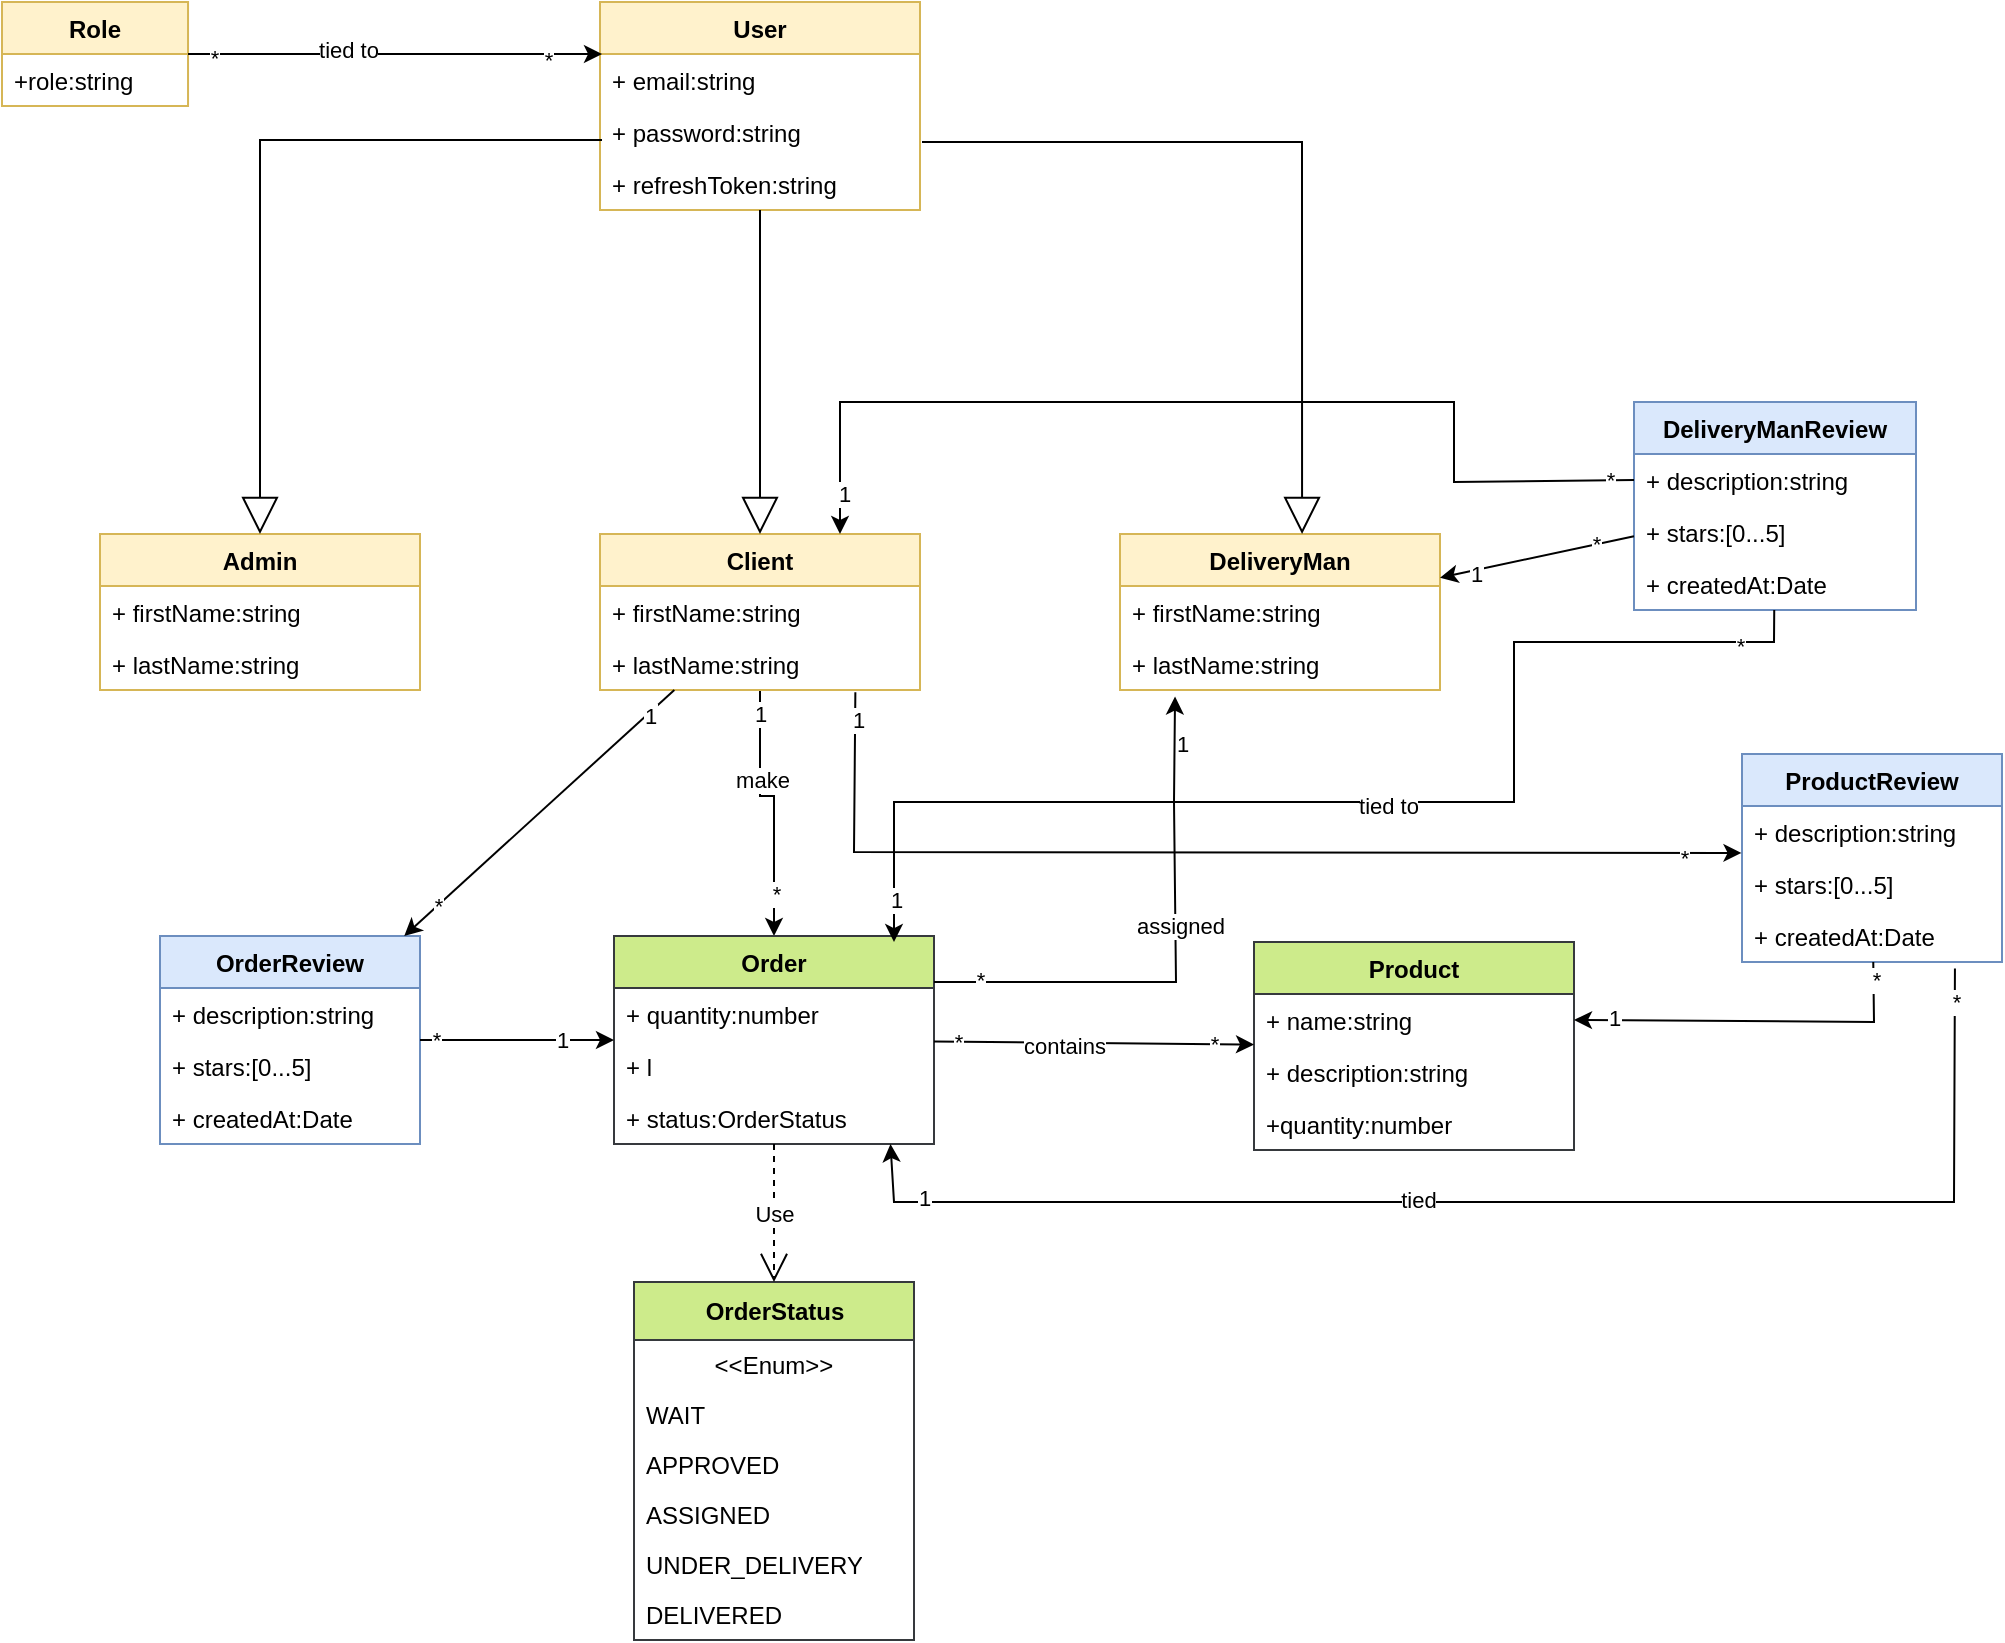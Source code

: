 <mxfile version="20.0.3" type="github">
  <diagram id="HI-v5_ZaqlMzz2_U29Au" name="Page-1">
    <mxGraphModel dx="1133" dy="577" grid="1" gridSize="10" guides="1" tooltips="1" connect="1" arrows="1" fold="1" page="1" pageScale="1" pageWidth="827" pageHeight="1169" math="0" shadow="0">
      <root>
        <mxCell id="0" />
        <mxCell id="1" parent="0" />
        <mxCell id="1S80A9B8i7_EBfSJa2hN-1" value="User" style="swimlane;fontStyle=1;align=center;verticalAlign=top;childLayout=stackLayout;horizontal=1;startSize=26;horizontalStack=0;resizeParent=1;resizeParentMax=0;resizeLast=0;collapsible=1;marginBottom=0;fillColor=#fff2cc;strokeColor=#d6b656;" parent="1" vertex="1">
          <mxGeometry x="713" y="40" width="160" height="104" as="geometry" />
        </mxCell>
        <mxCell id="1S80A9B8i7_EBfSJa2hN-2" value="+ email:string" style="text;strokeColor=none;fillColor=none;align=left;verticalAlign=top;spacingLeft=4;spacingRight=4;overflow=hidden;rotatable=0;points=[[0,0.5],[1,0.5]];portConstraint=eastwest;" parent="1S80A9B8i7_EBfSJa2hN-1" vertex="1">
          <mxGeometry y="26" width="160" height="26" as="geometry" />
        </mxCell>
        <mxCell id="1S80A9B8i7_EBfSJa2hN-5" value="+ password:string" style="text;strokeColor=none;fillColor=none;align=left;verticalAlign=top;spacingLeft=4;spacingRight=4;overflow=hidden;rotatable=0;points=[[0,0.5],[1,0.5]];portConstraint=eastwest;" parent="1S80A9B8i7_EBfSJa2hN-1" vertex="1">
          <mxGeometry y="52" width="160" height="26" as="geometry" />
        </mxCell>
        <mxCell id="1S80A9B8i7_EBfSJa2hN-29" value="+ refreshToken:string" style="text;strokeColor=none;fillColor=none;align=left;verticalAlign=top;spacingLeft=4;spacingRight=4;overflow=hidden;rotatable=0;points=[[0,0.5],[1,0.5]];portConstraint=eastwest;" parent="1S80A9B8i7_EBfSJa2hN-1" vertex="1">
          <mxGeometry y="78" width="160" height="26" as="geometry" />
        </mxCell>
        <mxCell id="1S80A9B8i7_EBfSJa2hN-6" value="Admin" style="swimlane;fontStyle=1;align=center;verticalAlign=top;childLayout=stackLayout;horizontal=1;startSize=26;horizontalStack=0;resizeParent=1;resizeParentMax=0;resizeLast=0;collapsible=1;marginBottom=0;fillColor=#fff2cc;strokeColor=#d6b656;" parent="1" vertex="1">
          <mxGeometry x="463" y="306" width="160" height="78" as="geometry" />
        </mxCell>
        <mxCell id="1S80A9B8i7_EBfSJa2hN-7" value="+ firstName:string" style="text;strokeColor=none;fillColor=none;align=left;verticalAlign=top;spacingLeft=4;spacingRight=4;overflow=hidden;rotatable=0;points=[[0,0.5],[1,0.5]];portConstraint=eastwest;" parent="1S80A9B8i7_EBfSJa2hN-6" vertex="1">
          <mxGeometry y="26" width="160" height="26" as="geometry" />
        </mxCell>
        <mxCell id="1S80A9B8i7_EBfSJa2hN-8" value="+ lastName:string" style="text;strokeColor=none;fillColor=none;align=left;verticalAlign=top;spacingLeft=4;spacingRight=4;overflow=hidden;rotatable=0;points=[[0,0.5],[1,0.5]];portConstraint=eastwest;" parent="1S80A9B8i7_EBfSJa2hN-6" vertex="1">
          <mxGeometry y="52" width="160" height="26" as="geometry" />
        </mxCell>
        <mxCell id="1S80A9B8i7_EBfSJa2hN-50" value="" style="edgeStyle=orthogonalEdgeStyle;rounded=0;orthogonalLoop=1;jettySize=auto;html=1;" parent="1" source="1S80A9B8i7_EBfSJa2hN-11" target="1S80A9B8i7_EBfSJa2hN-46" edge="1">
          <mxGeometry relative="1" as="geometry">
            <mxPoint x="800.059" y="568" as="targetPoint" />
            <Array as="points">
              <mxPoint x="793" y="437" />
              <mxPoint x="800" y="437" />
            </Array>
          </mxGeometry>
        </mxCell>
        <mxCell id="1S80A9B8i7_EBfSJa2hN-51" value="make" style="edgeLabel;html=1;align=center;verticalAlign=middle;resizable=0;points=[];" parent="1S80A9B8i7_EBfSJa2hN-50" vertex="1" connectable="0">
          <mxGeometry x="-0.315" y="1" relative="1" as="geometry">
            <mxPoint as="offset" />
          </mxGeometry>
        </mxCell>
        <mxCell id="1S80A9B8i7_EBfSJa2hN-52" value="*" style="edgeLabel;html=1;align=center;verticalAlign=middle;resizable=0;points=[];" parent="1S80A9B8i7_EBfSJa2hN-50" vertex="1" connectable="0">
          <mxGeometry x="0.679" y="1" relative="1" as="geometry">
            <mxPoint as="offset" />
          </mxGeometry>
        </mxCell>
        <mxCell id="1S80A9B8i7_EBfSJa2hN-53" value="1" style="edgeLabel;html=1;align=center;verticalAlign=middle;resizable=0;points=[];" parent="1S80A9B8i7_EBfSJa2hN-50" vertex="1" connectable="0">
          <mxGeometry x="-0.826" relative="1" as="geometry">
            <mxPoint as="offset" />
          </mxGeometry>
        </mxCell>
        <mxCell id="1S80A9B8i7_EBfSJa2hN-11" value="Client" style="swimlane;fontStyle=1;align=center;verticalAlign=top;childLayout=stackLayout;horizontal=1;startSize=26;horizontalStack=0;resizeParent=1;resizeParentMax=0;resizeLast=0;collapsible=1;marginBottom=0;fillColor=#fff2cc;strokeColor=#d6b656;" parent="1" vertex="1">
          <mxGeometry x="713" y="306" width="160" height="78" as="geometry" />
        </mxCell>
        <mxCell id="1S80A9B8i7_EBfSJa2hN-12" value="+ firstName:string" style="text;strokeColor=none;fillColor=none;align=left;verticalAlign=top;spacingLeft=4;spacingRight=4;overflow=hidden;rotatable=0;points=[[0,0.5],[1,0.5]];portConstraint=eastwest;" parent="1S80A9B8i7_EBfSJa2hN-11" vertex="1">
          <mxGeometry y="26" width="160" height="26" as="geometry" />
        </mxCell>
        <mxCell id="1S80A9B8i7_EBfSJa2hN-13" value="+ lastName:string" style="text;strokeColor=none;fillColor=none;align=left;verticalAlign=top;spacingLeft=4;spacingRight=4;overflow=hidden;rotatable=0;points=[[0,0.5],[1,0.5]];portConstraint=eastwest;" parent="1S80A9B8i7_EBfSJa2hN-11" vertex="1">
          <mxGeometry y="52" width="160" height="26" as="geometry" />
        </mxCell>
        <mxCell id="1S80A9B8i7_EBfSJa2hN-16" value="DeliveryMan" style="swimlane;fontStyle=1;align=center;verticalAlign=top;childLayout=stackLayout;horizontal=1;startSize=26;horizontalStack=0;resizeParent=1;resizeParentMax=0;resizeLast=0;collapsible=1;marginBottom=0;fillColor=#fff2cc;strokeColor=#d6b656;" parent="1" vertex="1">
          <mxGeometry x="973" y="306" width="160" height="78" as="geometry" />
        </mxCell>
        <mxCell id="1S80A9B8i7_EBfSJa2hN-17" value="+ firstName:string" style="text;strokeColor=none;fillColor=none;align=left;verticalAlign=top;spacingLeft=4;spacingRight=4;overflow=hidden;rotatable=0;points=[[0,0.5],[1,0.5]];portConstraint=eastwest;" parent="1S80A9B8i7_EBfSJa2hN-16" vertex="1">
          <mxGeometry y="26" width="160" height="26" as="geometry" />
        </mxCell>
        <mxCell id="1S80A9B8i7_EBfSJa2hN-18" value="+ lastName:string" style="text;strokeColor=none;fillColor=none;align=left;verticalAlign=top;spacingLeft=4;spacingRight=4;overflow=hidden;rotatable=0;points=[[0,0.5],[1,0.5]];portConstraint=eastwest;" parent="1S80A9B8i7_EBfSJa2hN-16" vertex="1">
          <mxGeometry y="52" width="160" height="26" as="geometry" />
        </mxCell>
        <mxCell id="1S80A9B8i7_EBfSJa2hN-21" value="" style="endArrow=block;endSize=16;endFill=0;html=1;rounded=0;entryX=0.5;entryY=0;entryDx=0;entryDy=0;" parent="1" target="1S80A9B8i7_EBfSJa2hN-6" edge="1">
          <mxGeometry y="-30" width="160" relative="1" as="geometry">
            <mxPoint x="714" y="109" as="sourcePoint" />
            <mxPoint x="724" y="160" as="targetPoint" />
            <Array as="points">
              <mxPoint x="543" y="109" />
            </Array>
            <mxPoint as="offset" />
          </mxGeometry>
        </mxCell>
        <mxCell id="1S80A9B8i7_EBfSJa2hN-22" value="" style="endArrow=block;endSize=16;endFill=0;html=1;rounded=0;entryX=0.569;entryY=0;entryDx=0;entryDy=0;entryPerimeter=0;" parent="1" target="1S80A9B8i7_EBfSJa2hN-16" edge="1">
          <mxGeometry y="-30" width="160" relative="1" as="geometry">
            <mxPoint x="874" y="110" as="sourcePoint" />
            <mxPoint x="1004" y="230.0" as="targetPoint" />
            <Array as="points">
              <mxPoint x="1064" y="110" />
            </Array>
            <mxPoint as="offset" />
          </mxGeometry>
        </mxCell>
        <mxCell id="1S80A9B8i7_EBfSJa2hN-23" value="" style="endArrow=block;endSize=16;endFill=0;html=1;rounded=0;" parent="1" source="1S80A9B8i7_EBfSJa2hN-1" target="1S80A9B8i7_EBfSJa2hN-11" edge="1">
          <mxGeometry y="-30" width="160" relative="1" as="geometry">
            <mxPoint x="793" y="270" as="sourcePoint" />
            <mxPoint x="553" y="316.0" as="targetPoint" />
            <Array as="points" />
            <mxPoint as="offset" />
          </mxGeometry>
        </mxCell>
        <mxCell id="1S80A9B8i7_EBfSJa2hN-30" value="Role" style="swimlane;fontStyle=1;align=center;verticalAlign=top;childLayout=stackLayout;horizontal=1;startSize=26;horizontalStack=0;resizeParent=1;resizeParentMax=0;resizeLast=0;collapsible=1;marginBottom=0;fillColor=#fff2cc;strokeColor=#d6b656;" parent="1" vertex="1">
          <mxGeometry x="414" y="40" width="93.02" height="52" as="geometry" />
        </mxCell>
        <mxCell id="1S80A9B8i7_EBfSJa2hN-31" value="+role:string" style="text;strokeColor=none;fillColor=none;align=left;verticalAlign=top;spacingLeft=4;spacingRight=4;overflow=hidden;rotatable=0;points=[[0,0.5],[1,0.5]];portConstraint=eastwest;" parent="1S80A9B8i7_EBfSJa2hN-30" vertex="1">
          <mxGeometry y="26" width="93.02" height="26" as="geometry" />
        </mxCell>
        <mxCell id="1S80A9B8i7_EBfSJa2hN-36" value="" style="endArrow=classic;html=1;rounded=0;" parent="1" source="1S80A9B8i7_EBfSJa2hN-30" edge="1">
          <mxGeometry width="50" height="50" relative="1" as="geometry">
            <mxPoint x="584" y="120" as="sourcePoint" />
            <mxPoint x="714" y="66" as="targetPoint" />
          </mxGeometry>
        </mxCell>
        <mxCell id="1S80A9B8i7_EBfSJa2hN-37" value="tied to" style="edgeLabel;html=1;align=center;verticalAlign=middle;resizable=0;points=[];" parent="1S80A9B8i7_EBfSJa2hN-36" vertex="1" connectable="0">
          <mxGeometry x="-0.232" y="2" relative="1" as="geometry">
            <mxPoint as="offset" />
          </mxGeometry>
        </mxCell>
        <mxCell id="1S80A9B8i7_EBfSJa2hN-38" value="*" style="edgeLabel;html=1;align=center;verticalAlign=middle;resizable=0;points=[];" parent="1S80A9B8i7_EBfSJa2hN-36" vertex="1" connectable="0">
          <mxGeometry x="0.735" y="-3" relative="1" as="geometry">
            <mxPoint as="offset" />
          </mxGeometry>
        </mxCell>
        <mxCell id="vZ-pQn8Oj0eG8AuPo2lk-2" value="*" style="edgeLabel;html=1;align=center;verticalAlign=middle;resizable=0;points=[];" vertex="1" connectable="0" parent="1S80A9B8i7_EBfSJa2hN-36">
          <mxGeometry x="-0.873" y="-2" relative="1" as="geometry">
            <mxPoint as="offset" />
          </mxGeometry>
        </mxCell>
        <mxCell id="1S80A9B8i7_EBfSJa2hN-46" value="Order" style="swimlane;fontStyle=1;align=center;verticalAlign=top;childLayout=stackLayout;horizontal=1;startSize=26;horizontalStack=0;resizeParent=1;resizeParentMax=0;resizeLast=0;collapsible=1;marginBottom=0;fillColor=#cdeb8b;strokeColor=#36393d;" parent="1" vertex="1">
          <mxGeometry x="720" y="507" width="160" height="104" as="geometry" />
        </mxCell>
        <mxCell id="1S80A9B8i7_EBfSJa2hN-47" value="+ quantity:number" style="text;strokeColor=none;fillColor=none;align=left;verticalAlign=top;spacingLeft=4;spacingRight=4;overflow=hidden;rotatable=0;points=[[0,0.5],[1,0.5]];portConstraint=eastwest;" parent="1S80A9B8i7_EBfSJa2hN-46" vertex="1">
          <mxGeometry y="26" width="160" height="26" as="geometry" />
        </mxCell>
        <mxCell id="1S80A9B8i7_EBfSJa2hN-48" value="+ l" style="text;strokeColor=none;fillColor=none;align=left;verticalAlign=top;spacingLeft=4;spacingRight=4;overflow=hidden;rotatable=0;points=[[0,0.5],[1,0.5]];portConstraint=eastwest;" parent="1S80A9B8i7_EBfSJa2hN-46" vertex="1">
          <mxGeometry y="52" width="160" height="26" as="geometry" />
        </mxCell>
        <mxCell id="1S80A9B8i7_EBfSJa2hN-78" value="+ status:OrderStatus" style="text;strokeColor=none;fillColor=none;align=left;verticalAlign=top;spacingLeft=4;spacingRight=4;overflow=hidden;rotatable=0;points=[[0,0.5],[1,0.5]];portConstraint=eastwest;" parent="1S80A9B8i7_EBfSJa2hN-46" vertex="1">
          <mxGeometry y="78" width="160" height="26" as="geometry" />
        </mxCell>
        <mxCell id="1S80A9B8i7_EBfSJa2hN-54" value="Product" style="swimlane;fontStyle=1;align=center;verticalAlign=top;childLayout=stackLayout;horizontal=1;startSize=26;horizontalStack=0;resizeParent=1;resizeParentMax=0;resizeLast=0;collapsible=1;marginBottom=0;fillColor=#cdeb8b;strokeColor=#36393d;" parent="1" vertex="1">
          <mxGeometry x="1040" y="510" width="160" height="104" as="geometry" />
        </mxCell>
        <mxCell id="1S80A9B8i7_EBfSJa2hN-55" value="+ name:string" style="text;strokeColor=none;fillColor=none;align=left;verticalAlign=top;spacingLeft=4;spacingRight=4;overflow=hidden;rotatable=0;points=[[0,0.5],[1,0.5]];portConstraint=eastwest;" parent="1S80A9B8i7_EBfSJa2hN-54" vertex="1">
          <mxGeometry y="26" width="160" height="26" as="geometry" />
        </mxCell>
        <mxCell id="1S80A9B8i7_EBfSJa2hN-56" value="+ description:string" style="text;strokeColor=none;fillColor=none;align=left;verticalAlign=top;spacingLeft=4;spacingRight=4;overflow=hidden;rotatable=0;points=[[0,0.5],[1,0.5]];portConstraint=eastwest;" parent="1S80A9B8i7_EBfSJa2hN-54" vertex="1">
          <mxGeometry y="52" width="160" height="26" as="geometry" />
        </mxCell>
        <mxCell id="vZ-pQn8Oj0eG8AuPo2lk-3" value="+quantity:number" style="text;strokeColor=none;fillColor=none;align=left;verticalAlign=top;spacingLeft=4;spacingRight=4;overflow=hidden;rotatable=0;points=[[0,0.5],[1,0.5]];portConstraint=eastwest;" vertex="1" parent="1S80A9B8i7_EBfSJa2hN-54">
          <mxGeometry y="78" width="160" height="26" as="geometry" />
        </mxCell>
        <mxCell id="1S80A9B8i7_EBfSJa2hN-57" value="" style="endArrow=classic;html=1;rounded=0;" parent="1" source="1S80A9B8i7_EBfSJa2hN-46" target="1S80A9B8i7_EBfSJa2hN-54" edge="1">
          <mxGeometry width="50" height="50" relative="1" as="geometry">
            <mxPoint x="970" y="530" as="sourcePoint" />
            <mxPoint x="1010" y="530" as="targetPoint" />
          </mxGeometry>
        </mxCell>
        <mxCell id="1S80A9B8i7_EBfSJa2hN-58" value="*" style="edgeLabel;html=1;align=center;verticalAlign=middle;resizable=0;points=[];" parent="1S80A9B8i7_EBfSJa2hN-57" vertex="1" connectable="0">
          <mxGeometry x="0.75" relative="1" as="geometry">
            <mxPoint as="offset" />
          </mxGeometry>
        </mxCell>
        <mxCell id="1S80A9B8i7_EBfSJa2hN-59" value="*" style="edgeLabel;html=1;align=center;verticalAlign=middle;resizable=0;points=[];" parent="1S80A9B8i7_EBfSJa2hN-57" vertex="1" connectable="0">
          <mxGeometry x="-0.85" relative="1" as="geometry">
            <mxPoint as="offset" />
          </mxGeometry>
        </mxCell>
        <mxCell id="1S80A9B8i7_EBfSJa2hN-61" value="contains" style="edgeLabel;html=1;align=center;verticalAlign=middle;resizable=0;points=[];" parent="1S80A9B8i7_EBfSJa2hN-57" vertex="1" connectable="0">
          <mxGeometry x="-0.188" y="-1" relative="1" as="geometry">
            <mxPoint as="offset" />
          </mxGeometry>
        </mxCell>
        <mxCell id="1S80A9B8i7_EBfSJa2hN-62" value="" style="endArrow=classic;html=1;rounded=0;entryX=0.172;entryY=1.126;entryDx=0;entryDy=0;entryPerimeter=0;" parent="1" target="1S80A9B8i7_EBfSJa2hN-18" edge="1">
          <mxGeometry width="50" height="50" relative="1" as="geometry">
            <mxPoint x="880" y="530" as="sourcePoint" />
            <mxPoint x="1060" y="440" as="targetPoint" />
            <Array as="points">
              <mxPoint x="920" y="530" />
              <mxPoint x="1001" y="530" />
              <mxPoint x="1000" y="440" />
            </Array>
          </mxGeometry>
        </mxCell>
        <mxCell id="1S80A9B8i7_EBfSJa2hN-66" value="assigned" style="edgeLabel;html=1;align=center;verticalAlign=middle;resizable=0;points=[];" parent="1S80A9B8i7_EBfSJa2hN-62" vertex="1" connectable="0">
          <mxGeometry x="0.132" y="-2" relative="1" as="geometry">
            <mxPoint as="offset" />
          </mxGeometry>
        </mxCell>
        <mxCell id="1S80A9B8i7_EBfSJa2hN-67" value="1" style="edgeLabel;html=1;align=center;verticalAlign=middle;resizable=0;points=[];" parent="1S80A9B8i7_EBfSJa2hN-62" vertex="1" connectable="0">
          <mxGeometry x="0.824" y="-3" relative="1" as="geometry">
            <mxPoint as="offset" />
          </mxGeometry>
        </mxCell>
        <mxCell id="1S80A9B8i7_EBfSJa2hN-68" value="*" style="edgeLabel;html=1;align=center;verticalAlign=middle;resizable=0;points=[];" parent="1S80A9B8i7_EBfSJa2hN-62" vertex="1" connectable="0">
          <mxGeometry x="-0.829" y="1" relative="1" as="geometry">
            <mxPoint as="offset" />
          </mxGeometry>
        </mxCell>
        <mxCell id="1S80A9B8i7_EBfSJa2hN-69" value="OrderStatus" style="swimlane;fontStyle=1;align=center;verticalAlign=middle;childLayout=stackLayout;horizontal=1;startSize=29;horizontalStack=0;resizeParent=1;resizeParentMax=0;resizeLast=0;collapsible=0;marginBottom=0;html=1;fillColor=#cdeb8b;strokeColor=#36393d;" parent="1" vertex="1">
          <mxGeometry x="730" y="680" width="140" height="179" as="geometry" />
        </mxCell>
        <mxCell id="1S80A9B8i7_EBfSJa2hN-70" value="&amp;lt;&amp;lt;Enum&amp;gt;&amp;gt;" style="text;html=1;strokeColor=none;fillColor=none;align=center;verticalAlign=middle;spacingLeft=4;spacingRight=4;overflow=hidden;rotatable=0;points=[[0,0.5],[1,0.5]];portConstraint=eastwest;" parent="1S80A9B8i7_EBfSJa2hN-69" vertex="1">
          <mxGeometry y="29" width="140" height="25" as="geometry" />
        </mxCell>
        <mxCell id="1S80A9B8i7_EBfSJa2hN-71" value="WAIT" style="text;html=1;strokeColor=none;fillColor=none;align=left;verticalAlign=middle;spacingLeft=4;spacingRight=4;overflow=hidden;rotatable=0;points=[[0,0.5],[1,0.5]];portConstraint=eastwest;" parent="1S80A9B8i7_EBfSJa2hN-69" vertex="1">
          <mxGeometry y="54" width="140" height="25" as="geometry" />
        </mxCell>
        <mxCell id="1S80A9B8i7_EBfSJa2hN-73" value="APPROVED" style="text;html=1;strokeColor=none;fillColor=none;align=left;verticalAlign=middle;spacingLeft=4;spacingRight=4;overflow=hidden;rotatable=0;points=[[0,0.5],[1,0.5]];portConstraint=eastwest;" parent="1S80A9B8i7_EBfSJa2hN-69" vertex="1">
          <mxGeometry y="79" width="140" height="25" as="geometry" />
        </mxCell>
        <mxCell id="1S80A9B8i7_EBfSJa2hN-74" value="ASSIGNED" style="text;html=1;strokeColor=none;fillColor=none;align=left;verticalAlign=middle;spacingLeft=4;spacingRight=4;overflow=hidden;rotatable=0;points=[[0,0.5],[1,0.5]];portConstraint=eastwest;" parent="1S80A9B8i7_EBfSJa2hN-69" vertex="1">
          <mxGeometry y="104" width="140" height="25" as="geometry" />
        </mxCell>
        <mxCell id="1S80A9B8i7_EBfSJa2hN-75" value="UNDER_DELIVERY" style="text;html=1;strokeColor=none;fillColor=none;align=left;verticalAlign=middle;spacingLeft=4;spacingRight=4;overflow=hidden;rotatable=0;points=[[0,0.5],[1,0.5]];portConstraint=eastwest;" parent="1S80A9B8i7_EBfSJa2hN-69" vertex="1">
          <mxGeometry y="129" width="140" height="25" as="geometry" />
        </mxCell>
        <mxCell id="1S80A9B8i7_EBfSJa2hN-76" value="DELIVERED" style="text;html=1;strokeColor=none;fillColor=none;align=left;verticalAlign=middle;spacingLeft=4;spacingRight=4;overflow=hidden;rotatable=0;points=[[0,0.5],[1,0.5]];portConstraint=eastwest;" parent="1S80A9B8i7_EBfSJa2hN-69" vertex="1">
          <mxGeometry y="154" width="140" height="25" as="geometry" />
        </mxCell>
        <mxCell id="1S80A9B8i7_EBfSJa2hN-77" value="Use" style="endArrow=open;endSize=12;dashed=1;html=1;rounded=0;" parent="1" source="1S80A9B8i7_EBfSJa2hN-46" target="1S80A9B8i7_EBfSJa2hN-69" edge="1">
          <mxGeometry width="160" relative="1" as="geometry">
            <mxPoint x="810" y="620" as="sourcePoint" />
            <mxPoint x="970" y="620" as="targetPoint" />
          </mxGeometry>
        </mxCell>
        <mxCell id="1S80A9B8i7_EBfSJa2hN-79" value="OrderReview" style="swimlane;fontStyle=1;align=center;verticalAlign=top;childLayout=stackLayout;horizontal=1;startSize=26;horizontalStack=0;resizeParent=1;resizeParentMax=0;resizeLast=0;collapsible=1;marginBottom=0;fillColor=#dae8fc;strokeColor=#6c8ebf;" parent="1" vertex="1">
          <mxGeometry x="493" y="507" width="130" height="104" as="geometry" />
        </mxCell>
        <mxCell id="1S80A9B8i7_EBfSJa2hN-94" value="+ description:string" style="text;strokeColor=none;fillColor=none;align=left;verticalAlign=top;spacingLeft=4;spacingRight=4;overflow=hidden;rotatable=0;points=[[0,0.5],[1,0.5]];portConstraint=eastwest;" parent="1S80A9B8i7_EBfSJa2hN-79" vertex="1">
          <mxGeometry y="26" width="130" height="26" as="geometry" />
        </mxCell>
        <mxCell id="1S80A9B8i7_EBfSJa2hN-81" value="+ stars:[0...5]" style="text;strokeColor=none;fillColor=none;align=left;verticalAlign=top;spacingLeft=4;spacingRight=4;overflow=hidden;rotatable=0;points=[[0,0.5],[1,0.5]];portConstraint=eastwest;" parent="1S80A9B8i7_EBfSJa2hN-79" vertex="1">
          <mxGeometry y="52" width="130" height="26" as="geometry" />
        </mxCell>
        <mxCell id="1S80A9B8i7_EBfSJa2hN-82" value="+ createdAt:Date" style="text;strokeColor=none;fillColor=none;align=left;verticalAlign=top;spacingLeft=4;spacingRight=4;overflow=hidden;rotatable=0;points=[[0,0.5],[1,0.5]];portConstraint=eastwest;" parent="1S80A9B8i7_EBfSJa2hN-79" vertex="1">
          <mxGeometry y="78" width="130" height="26" as="geometry" />
        </mxCell>
        <mxCell id="1S80A9B8i7_EBfSJa2hN-83" value="" style="endArrow=classic;html=1;rounded=0;" parent="1" source="1S80A9B8i7_EBfSJa2hN-11" target="1S80A9B8i7_EBfSJa2hN-79" edge="1">
          <mxGeometry width="50" height="50" relative="1" as="geometry">
            <mxPoint x="430" y="420" as="sourcePoint" />
            <mxPoint x="590" y="420" as="targetPoint" />
          </mxGeometry>
        </mxCell>
        <mxCell id="1S80A9B8i7_EBfSJa2hN-84" value="*" style="edgeLabel;html=1;align=center;verticalAlign=middle;resizable=0;points=[];" parent="1S80A9B8i7_EBfSJa2hN-83" vertex="1" connectable="0">
          <mxGeometry x="0.75" relative="1" as="geometry">
            <mxPoint as="offset" />
          </mxGeometry>
        </mxCell>
        <mxCell id="1S80A9B8i7_EBfSJa2hN-91" value="1" style="edgeLabel;html=1;align=center;verticalAlign=middle;resizable=0;points=[];" parent="1S80A9B8i7_EBfSJa2hN-83" vertex="1" connectable="0">
          <mxGeometry x="-0.805" y="1" relative="1" as="geometry">
            <mxPoint as="offset" />
          </mxGeometry>
        </mxCell>
        <mxCell id="1S80A9B8i7_EBfSJa2hN-87" value="" style="endArrow=classic;html=1;rounded=0;" parent="1" source="1S80A9B8i7_EBfSJa2hN-79" target="1S80A9B8i7_EBfSJa2hN-46" edge="1">
          <mxGeometry width="50" height="50" relative="1" as="geometry">
            <mxPoint x="622.996" y="660.0" as="sourcePoint" />
            <mxPoint x="490.864" y="776" as="targetPoint" />
          </mxGeometry>
        </mxCell>
        <mxCell id="1S80A9B8i7_EBfSJa2hN-89" value="*" style="edgeLabel;html=1;align=center;verticalAlign=middle;resizable=0;points=[];" parent="1S80A9B8i7_EBfSJa2hN-87" vertex="1" connectable="0">
          <mxGeometry x="-0.85" relative="1" as="geometry">
            <mxPoint as="offset" />
          </mxGeometry>
        </mxCell>
        <mxCell id="1S80A9B8i7_EBfSJa2hN-92" value="1" style="edgeLabel;html=1;align=center;verticalAlign=middle;resizable=0;points=[];" parent="1S80A9B8i7_EBfSJa2hN-87" vertex="1" connectable="0">
          <mxGeometry x="0.483" relative="1" as="geometry">
            <mxPoint x="-1" as="offset" />
          </mxGeometry>
        </mxCell>
        <mxCell id="1S80A9B8i7_EBfSJa2hN-95" value="ProductReview" style="swimlane;fontStyle=1;align=center;verticalAlign=top;childLayout=stackLayout;horizontal=1;startSize=26;horizontalStack=0;resizeParent=1;resizeParentMax=0;resizeLast=0;collapsible=1;marginBottom=0;fillColor=#dae8fc;strokeColor=#6c8ebf;" parent="1" vertex="1">
          <mxGeometry x="1284" y="416" width="130" height="104" as="geometry" />
        </mxCell>
        <mxCell id="1S80A9B8i7_EBfSJa2hN-96" value="+ description:string" style="text;strokeColor=none;fillColor=none;align=left;verticalAlign=top;spacingLeft=4;spacingRight=4;overflow=hidden;rotatable=0;points=[[0,0.5],[1,0.5]];portConstraint=eastwest;" parent="1S80A9B8i7_EBfSJa2hN-95" vertex="1">
          <mxGeometry y="26" width="130" height="26" as="geometry" />
        </mxCell>
        <mxCell id="1S80A9B8i7_EBfSJa2hN-97" value="+ stars:[0...5]" style="text;strokeColor=none;fillColor=none;align=left;verticalAlign=top;spacingLeft=4;spacingRight=4;overflow=hidden;rotatable=0;points=[[0,0.5],[1,0.5]];portConstraint=eastwest;" parent="1S80A9B8i7_EBfSJa2hN-95" vertex="1">
          <mxGeometry y="52" width="130" height="26" as="geometry" />
        </mxCell>
        <mxCell id="1S80A9B8i7_EBfSJa2hN-98" value="+ createdAt:Date" style="text;strokeColor=none;fillColor=none;align=left;verticalAlign=top;spacingLeft=4;spacingRight=4;overflow=hidden;rotatable=0;points=[[0,0.5],[1,0.5]];portConstraint=eastwest;" parent="1S80A9B8i7_EBfSJa2hN-95" vertex="1">
          <mxGeometry y="78" width="130" height="26" as="geometry" />
        </mxCell>
        <mxCell id="1S80A9B8i7_EBfSJa2hN-99" value="" style="endArrow=classic;html=1;rounded=0;exitX=0.798;exitY=1.042;exitDx=0;exitDy=0;exitPerimeter=0;entryX=-0.002;entryY=-0.098;entryDx=0;entryDy=0;entryPerimeter=0;" parent="1" source="1S80A9B8i7_EBfSJa2hN-13" target="1S80A9B8i7_EBfSJa2hN-97" edge="1">
          <mxGeometry width="50" height="50" relative="1" as="geometry">
            <mxPoint x="840" y="390" as="sourcePoint" />
            <mxPoint x="1280" y="480" as="targetPoint" />
            <Array as="points">
              <mxPoint x="840" y="465" />
            </Array>
          </mxGeometry>
        </mxCell>
        <mxCell id="1S80A9B8i7_EBfSJa2hN-106" value="*" style="edgeLabel;html=1;align=center;verticalAlign=middle;resizable=0;points=[];" parent="1S80A9B8i7_EBfSJa2hN-99" vertex="1" connectable="0">
          <mxGeometry x="0.891" y="-2" relative="1" as="geometry">
            <mxPoint as="offset" />
          </mxGeometry>
        </mxCell>
        <mxCell id="1S80A9B8i7_EBfSJa2hN-107" value="1" style="edgeLabel;html=1;align=center;verticalAlign=middle;resizable=0;points=[];" parent="1S80A9B8i7_EBfSJa2hN-99" vertex="1" connectable="0">
          <mxGeometry x="-0.946" y="1" relative="1" as="geometry">
            <mxPoint as="offset" />
          </mxGeometry>
        </mxCell>
        <mxCell id="1S80A9B8i7_EBfSJa2hN-103" value="" style="endArrow=classic;html=1;rounded=0;entryX=1;entryY=0.5;entryDx=0;entryDy=0;" parent="1" source="1S80A9B8i7_EBfSJa2hN-95" target="1S80A9B8i7_EBfSJa2hN-55" edge="1">
          <mxGeometry width="50" height="50" relative="1" as="geometry">
            <mxPoint x="1385.073" y="570.0" as="sourcePoint" />
            <mxPoint x="1250.003" y="693" as="targetPoint" />
            <Array as="points">
              <mxPoint x="1350" y="550" />
            </Array>
          </mxGeometry>
        </mxCell>
        <mxCell id="1S80A9B8i7_EBfSJa2hN-108" value="*" style="edgeLabel;html=1;align=center;verticalAlign=middle;resizable=0;points=[];" parent="1S80A9B8i7_EBfSJa2hN-103" vertex="1" connectable="0">
          <mxGeometry x="-0.904" y="1" relative="1" as="geometry">
            <mxPoint as="offset" />
          </mxGeometry>
        </mxCell>
        <mxCell id="1S80A9B8i7_EBfSJa2hN-109" value="1" style="edgeLabel;html=1;align=center;verticalAlign=middle;resizable=0;points=[];" parent="1S80A9B8i7_EBfSJa2hN-103" vertex="1" connectable="0">
          <mxGeometry x="0.776" y="-1" relative="1" as="geometry">
            <mxPoint as="offset" />
          </mxGeometry>
        </mxCell>
        <mxCell id="1S80A9B8i7_EBfSJa2hN-123" value="" style="endArrow=classic;html=1;rounded=0;entryX=0.864;entryY=1.001;entryDx=0;entryDy=0;entryPerimeter=0;exitX=0.819;exitY=1.124;exitDx=0;exitDy=0;exitPerimeter=0;" parent="1" source="1S80A9B8i7_EBfSJa2hN-98" target="1S80A9B8i7_EBfSJa2hN-78" edge="1">
          <mxGeometry width="50" height="50" relative="1" as="geometry">
            <mxPoint x="1445" y="530" as="sourcePoint" />
            <mxPoint x="1170" y="690" as="targetPoint" />
            <Array as="points">
              <mxPoint x="1390" y="640" />
              <mxPoint x="1200" y="640" />
              <mxPoint x="860" y="640" />
            </Array>
          </mxGeometry>
        </mxCell>
        <mxCell id="1S80A9B8i7_EBfSJa2hN-126" value="1" style="edgeLabel;html=1;align=center;verticalAlign=middle;resizable=0;points=[];" parent="1S80A9B8i7_EBfSJa2hN-123" vertex="1" connectable="0">
          <mxGeometry x="0.871" y="-2" relative="1" as="geometry">
            <mxPoint as="offset" />
          </mxGeometry>
        </mxCell>
        <mxCell id="1S80A9B8i7_EBfSJa2hN-127" value="tied" style="edgeLabel;html=1;align=center;verticalAlign=middle;resizable=0;points=[];" parent="1S80A9B8i7_EBfSJa2hN-123" vertex="1" connectable="0">
          <mxGeometry x="0.14" y="-1" relative="1" as="geometry">
            <mxPoint as="offset" />
          </mxGeometry>
        </mxCell>
        <mxCell id="1S80A9B8i7_EBfSJa2hN-144" value="*" style="edgeLabel;html=1;align=center;verticalAlign=middle;resizable=0;points=[];" parent="1S80A9B8i7_EBfSJa2hN-123" vertex="1" connectable="0">
          <mxGeometry x="-0.951" relative="1" as="geometry">
            <mxPoint as="offset" />
          </mxGeometry>
        </mxCell>
        <mxCell id="1S80A9B8i7_EBfSJa2hN-129" value="DeliveryManReview" style="swimlane;fontStyle=1;align=center;verticalAlign=top;childLayout=stackLayout;horizontal=1;startSize=26;horizontalStack=0;resizeParent=1;resizeParentMax=0;resizeLast=0;collapsible=1;marginBottom=0;fillColor=#dae8fc;strokeColor=#6c8ebf;" parent="1" vertex="1">
          <mxGeometry x="1230" y="240" width="141" height="104" as="geometry" />
        </mxCell>
        <mxCell id="1S80A9B8i7_EBfSJa2hN-130" value="+ description:string" style="text;strokeColor=none;fillColor=none;align=left;verticalAlign=top;spacingLeft=4;spacingRight=4;overflow=hidden;rotatable=0;points=[[0,0.5],[1,0.5]];portConstraint=eastwest;" parent="1S80A9B8i7_EBfSJa2hN-129" vertex="1">
          <mxGeometry y="26" width="141" height="26" as="geometry" />
        </mxCell>
        <mxCell id="1S80A9B8i7_EBfSJa2hN-131" value="+ stars:[0...5]" style="text;strokeColor=none;fillColor=none;align=left;verticalAlign=top;spacingLeft=4;spacingRight=4;overflow=hidden;rotatable=0;points=[[0,0.5],[1,0.5]];portConstraint=eastwest;" parent="1S80A9B8i7_EBfSJa2hN-129" vertex="1">
          <mxGeometry y="52" width="141" height="26" as="geometry" />
        </mxCell>
        <mxCell id="1S80A9B8i7_EBfSJa2hN-132" value="+ createdAt:Date" style="text;strokeColor=none;fillColor=none;align=left;verticalAlign=top;spacingLeft=4;spacingRight=4;overflow=hidden;rotatable=0;points=[[0,0.5],[1,0.5]];portConstraint=eastwest;" parent="1S80A9B8i7_EBfSJa2hN-129" vertex="1">
          <mxGeometry y="78" width="141" height="26" as="geometry" />
        </mxCell>
        <mxCell id="1S80A9B8i7_EBfSJa2hN-133" value="" style="endArrow=classic;html=1;rounded=0;" parent="1" source="1S80A9B8i7_EBfSJa2hN-129" target="1S80A9B8i7_EBfSJa2hN-16" edge="1">
          <mxGeometry width="50" height="50" relative="1" as="geometry">
            <mxPoint x="1215.073" y="330" as="sourcePoint" />
            <mxPoint x="1080.003" y="453" as="targetPoint" />
          </mxGeometry>
        </mxCell>
        <mxCell id="1S80A9B8i7_EBfSJa2hN-138" value="1" style="edgeLabel;html=1;align=center;verticalAlign=middle;resizable=0;points=[];" parent="1S80A9B8i7_EBfSJa2hN-133" vertex="1" connectable="0">
          <mxGeometry x="0.64" y="2" relative="1" as="geometry">
            <mxPoint as="offset" />
          </mxGeometry>
        </mxCell>
        <mxCell id="1S80A9B8i7_EBfSJa2hN-140" value="*" style="edgeLabel;html=1;align=center;verticalAlign=middle;resizable=0;points=[];" parent="1S80A9B8i7_EBfSJa2hN-133" vertex="1" connectable="0">
          <mxGeometry x="-0.606" relative="1" as="geometry">
            <mxPoint as="offset" />
          </mxGeometry>
        </mxCell>
        <mxCell id="1S80A9B8i7_EBfSJa2hN-136" value="" style="endArrow=classic;html=1;rounded=0;exitX=0;exitY=0.5;exitDx=0;exitDy=0;entryX=0.75;entryY=0;entryDx=0;entryDy=0;" parent="1" source="1S80A9B8i7_EBfSJa2hN-130" edge="1" target="1S80A9B8i7_EBfSJa2hN-11">
          <mxGeometry width="50" height="50" relative="1" as="geometry">
            <mxPoint x="1177" y="219.227" as="sourcePoint" />
            <mxPoint x="830" y="300" as="targetPoint" />
            <Array as="points">
              <mxPoint x="1140" y="280" />
              <mxPoint x="1140" y="240" />
              <mxPoint x="1030" y="240" />
              <mxPoint x="833" y="240" />
            </Array>
          </mxGeometry>
        </mxCell>
        <mxCell id="1S80A9B8i7_EBfSJa2hN-137" value="1" style="edgeLabel;html=1;align=center;verticalAlign=middle;resizable=0;points=[];" parent="1S80A9B8i7_EBfSJa2hN-136" vertex="1" connectable="0">
          <mxGeometry x="0.921" y="2" relative="1" as="geometry">
            <mxPoint as="offset" />
          </mxGeometry>
        </mxCell>
        <mxCell id="1S80A9B8i7_EBfSJa2hN-139" value="*" style="edgeLabel;html=1;align=center;verticalAlign=middle;resizable=0;points=[];" parent="1S80A9B8i7_EBfSJa2hN-136" vertex="1" connectable="0">
          <mxGeometry x="-0.952" relative="1" as="geometry">
            <mxPoint as="offset" />
          </mxGeometry>
        </mxCell>
        <mxCell id="1S80A9B8i7_EBfSJa2hN-141" value="" style="endArrow=classic;html=1;rounded=0;entryX=0.875;entryY=0.029;entryDx=0;entryDy=0;entryPerimeter=0;" parent="1" source="1S80A9B8i7_EBfSJa2hN-129" target="1S80A9B8i7_EBfSJa2hN-46" edge="1">
          <mxGeometry width="50" height="50" relative="1" as="geometry">
            <mxPoint x="1217" y="399.997" as="sourcePoint" />
            <mxPoint x="1120" y="420.769" as="targetPoint" />
            <Array as="points">
              <mxPoint x="1300" y="360" />
              <mxPoint x="1170" y="360" />
              <mxPoint x="1170" y="440" />
              <mxPoint x="1060" y="440" />
              <mxPoint x="860" y="440" />
            </Array>
          </mxGeometry>
        </mxCell>
        <mxCell id="1S80A9B8i7_EBfSJa2hN-145" value="*" style="edgeLabel;html=1;align=center;verticalAlign=middle;resizable=0;points=[];" parent="1S80A9B8i7_EBfSJa2hN-141" vertex="1" connectable="0">
          <mxGeometry x="-0.889" y="2" relative="1" as="geometry">
            <mxPoint as="offset" />
          </mxGeometry>
        </mxCell>
        <mxCell id="1S80A9B8i7_EBfSJa2hN-148" value="1" style="edgeLabel;html=1;align=center;verticalAlign=middle;resizable=0;points=[];" parent="1S80A9B8i7_EBfSJa2hN-141" vertex="1" connectable="0">
          <mxGeometry x="0.928" y="1" relative="1" as="geometry">
            <mxPoint y="1" as="offset" />
          </mxGeometry>
        </mxCell>
        <mxCell id="1S80A9B8i7_EBfSJa2hN-150" value="tied to" style="edgeLabel;html=1;align=center;verticalAlign=middle;resizable=0;points=[];" parent="1S80A9B8i7_EBfSJa2hN-141" vertex="1" connectable="0">
          <mxGeometry x="-0.045" y="2" relative="1" as="geometry">
            <mxPoint as="offset" />
          </mxGeometry>
        </mxCell>
      </root>
    </mxGraphModel>
  </diagram>
</mxfile>
